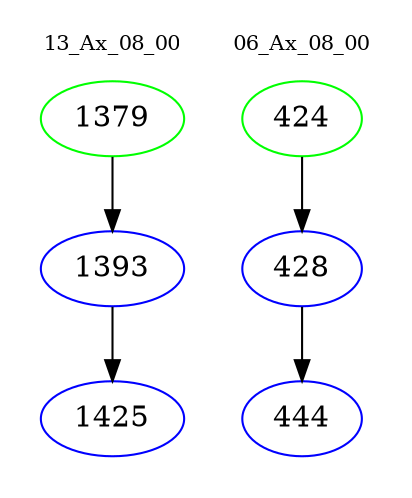 digraph{
subgraph cluster_0 {
color = white
label = "13_Ax_08_00";
fontsize=10;
T0_1379 [label="1379", color="green"]
T0_1379 -> T0_1393 [color="black"]
T0_1393 [label="1393", color="blue"]
T0_1393 -> T0_1425 [color="black"]
T0_1425 [label="1425", color="blue"]
}
subgraph cluster_1 {
color = white
label = "06_Ax_08_00";
fontsize=10;
T1_424 [label="424", color="green"]
T1_424 -> T1_428 [color="black"]
T1_428 [label="428", color="blue"]
T1_428 -> T1_444 [color="black"]
T1_444 [label="444", color="blue"]
}
}
